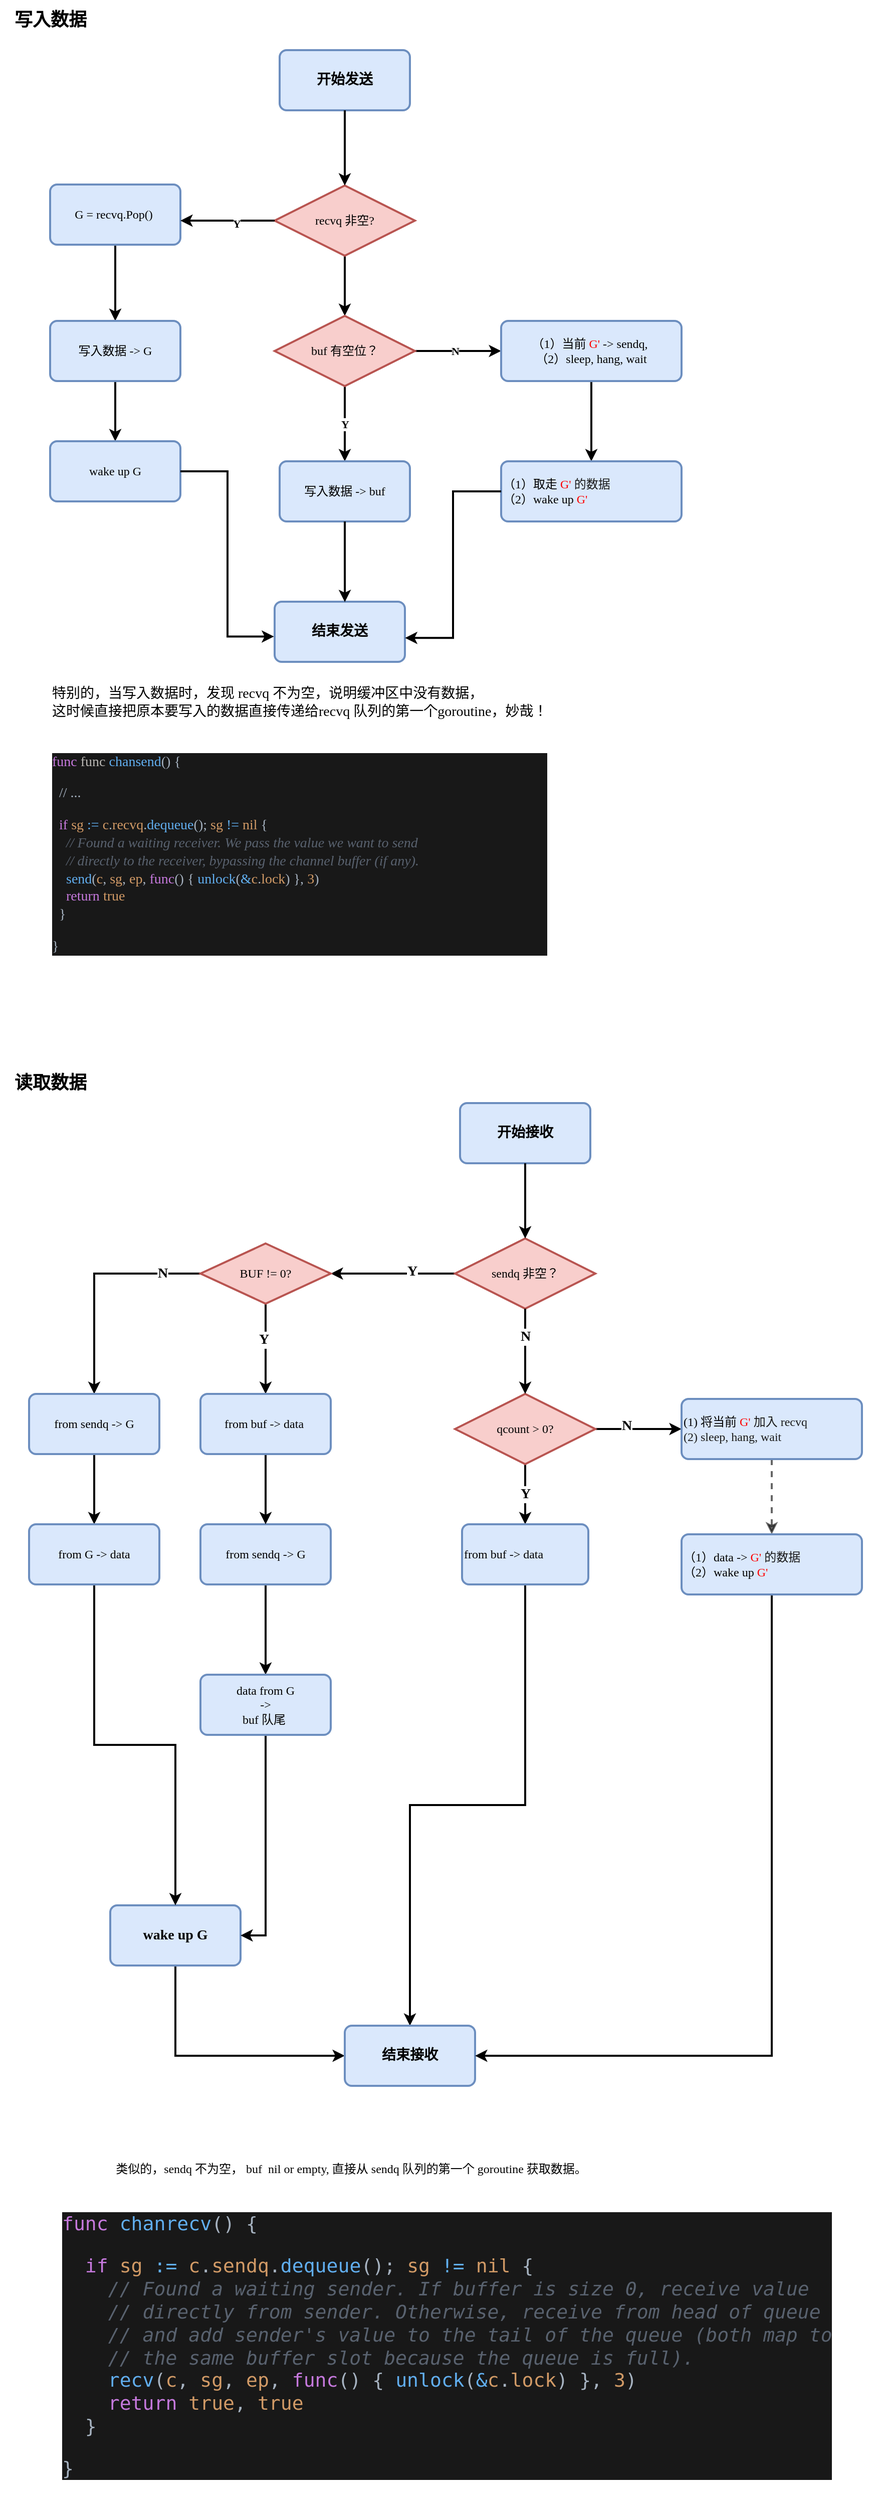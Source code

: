 <mxfile version="24.7.8">
  <diagram name="第 1 页" id="7EOHxMsu4iQ1k6dsOhqW">
    <mxGraphModel dx="1035" dy="756" grid="1" gridSize="10" guides="1" tooltips="1" connect="1" arrows="1" fold="1" page="1" pageScale="1" pageWidth="827" pageHeight="1169" math="0" shadow="0">
      <root>
        <mxCell id="0" />
        <mxCell id="1" parent="0" />
        <mxCell id="yNyfA-rY7VgK4Vg0AegA-13" style="edgeStyle=orthogonalEdgeStyle;rounded=0;orthogonalLoop=1;jettySize=auto;html=1;strokeWidth=2;movable=0;resizable=0;rotatable=0;deletable=0;editable=0;locked=1;connectable=0;" parent="1" source="yNyfA-rY7VgK4Vg0AegA-1" target="yNyfA-rY7VgK4Vg0AegA-12" edge="1">
          <mxGeometry relative="1" as="geometry" />
        </mxCell>
        <mxCell id="yNyfA-rY7VgK4Vg0AegA-1" value="&lt;font&gt;recvq 非空&lt;/font&gt;&lt;span style=&quot;background-color: initial;&quot;&gt;?&lt;/span&gt;" style="strokeWidth=2;html=1;shape=mxgraph.flowchart.decision;whiteSpace=wrap;fontFamily=monaco;fillColor=#f8cecc;strokeColor=#b85450;movable=0;resizable=0;rotatable=0;deletable=0;editable=0;locked=1;connectable=0;" parent="1" vertex="1">
          <mxGeometry x="344" y="325" width="140" height="70" as="geometry" />
        </mxCell>
        <mxCell id="yNyfA-rY7VgK4Vg0AegA-3" value="开始发送" style="rounded=1;whiteSpace=wrap;html=1;absoluteArcSize=1;arcSize=14;strokeWidth=2;fontFamily=monaco;fontSize=14;fontStyle=1;fillColor=#dae8fc;strokeColor=#6c8ebf;movable=0;resizable=0;rotatable=0;deletable=0;editable=0;locked=1;connectable=0;" parent="1" vertex="1">
          <mxGeometry x="349" y="190" width="130" height="60" as="geometry" />
        </mxCell>
        <mxCell id="yNyfA-rY7VgK4Vg0AegA-8" style="edgeStyle=orthogonalEdgeStyle;rounded=0;orthogonalLoop=1;jettySize=auto;html=1;strokeWidth=2;movable=0;resizable=0;rotatable=0;deletable=0;editable=0;locked=1;connectable=0;" parent="1" source="yNyfA-rY7VgK4Vg0AegA-4" target="yNyfA-rY7VgK4Vg0AegA-7" edge="1">
          <mxGeometry relative="1" as="geometry" />
        </mxCell>
        <mxCell id="yNyfA-rY7VgK4Vg0AegA-4" value="G = recvq.Pop()&amp;nbsp;" style="rounded=1;whiteSpace=wrap;html=1;absoluteArcSize=1;arcSize=14;strokeWidth=2;fillColor=#dae8fc;strokeColor=#6c8ebf;fontFamily=monaco;movable=0;resizable=0;rotatable=0;deletable=0;editable=0;locked=1;connectable=0;" parent="1" vertex="1">
          <mxGeometry x="120" y="324" width="130" height="60" as="geometry" />
        </mxCell>
        <mxCell id="yNyfA-rY7VgK4Vg0AegA-5" value="结束发送" style="rounded=1;whiteSpace=wrap;html=1;absoluteArcSize=1;arcSize=14;strokeWidth=2;fontFamily=monaco;fontSize=14;fontStyle=1;fillColor=#dae8fc;strokeColor=#6c8ebf;movable=0;resizable=0;rotatable=0;deletable=0;editable=0;locked=1;connectable=0;" parent="1" vertex="1">
          <mxGeometry x="344" y="740" width="130" height="60" as="geometry" />
        </mxCell>
        <mxCell id="yNyfA-rY7VgK4Vg0AegA-6" style="edgeStyle=orthogonalEdgeStyle;rounded=0;orthogonalLoop=1;jettySize=auto;html=1;entryX=1;entryY=0.6;entryDx=0;entryDy=0;entryPerimeter=0;spacing=3;strokeWidth=2;movable=0;resizable=0;rotatable=0;deletable=0;editable=0;locked=1;connectable=0;" parent="1" source="yNyfA-rY7VgK4Vg0AegA-1" target="yNyfA-rY7VgK4Vg0AegA-4" edge="1">
          <mxGeometry relative="1" as="geometry" />
        </mxCell>
        <mxCell id="799hmMAGvSvtl3Q7Zqra-23" value="&lt;font face=&quot;monaco&quot;&gt;&lt;b&gt;Y&lt;/b&gt;&lt;/font&gt;" style="edgeLabel;html=1;align=center;verticalAlign=middle;resizable=0;points=[];movable=0;rotatable=0;deletable=0;editable=0;locked=1;connectable=0;" vertex="1" connectable="0" parent="yNyfA-rY7VgK4Vg0AegA-6">
          <mxGeometry x="-0.179" y="3" relative="1" as="geometry">
            <mxPoint as="offset" />
          </mxGeometry>
        </mxCell>
        <mxCell id="yNyfA-rY7VgK4Vg0AegA-10" style="edgeStyle=orthogonalEdgeStyle;rounded=0;orthogonalLoop=1;jettySize=auto;html=1;entryX=0.5;entryY=0;entryDx=0;entryDy=0;strokeWidth=2;movable=0;resizable=0;rotatable=0;deletable=0;editable=0;locked=1;connectable=0;" parent="1" source="yNyfA-rY7VgK4Vg0AegA-7" target="yNyfA-rY7VgK4Vg0AegA-9" edge="1">
          <mxGeometry relative="1" as="geometry" />
        </mxCell>
        <mxCell id="yNyfA-rY7VgK4Vg0AegA-7" value="写入数据 -&amp;gt; G" style="rounded=1;whiteSpace=wrap;html=1;absoluteArcSize=1;arcSize=14;strokeWidth=2;fillColor=#dae8fc;strokeColor=#6c8ebf;fontFamily=monaco;movable=0;resizable=0;rotatable=0;deletable=0;editable=0;locked=1;connectable=0;" parent="1" vertex="1">
          <mxGeometry x="120" y="460" width="130" height="60" as="geometry" />
        </mxCell>
        <mxCell id="yNyfA-rY7VgK4Vg0AegA-9" value="wake up G" style="rounded=1;whiteSpace=wrap;html=1;absoluteArcSize=1;arcSize=14;strokeWidth=2;fillColor=#dae8fc;strokeColor=#6c8ebf;fontFamily=monaco;movable=0;resizable=0;rotatable=0;deletable=0;editable=0;locked=1;connectable=0;" parent="1" vertex="1">
          <mxGeometry x="120" y="580" width="130" height="60" as="geometry" />
        </mxCell>
        <mxCell id="yNyfA-rY7VgK4Vg0AegA-11" style="edgeStyle=orthogonalEdgeStyle;rounded=0;orthogonalLoop=1;jettySize=auto;html=1;entryX=0.5;entryY=0;entryDx=0;entryDy=0;entryPerimeter=0;strokeWidth=2;movable=0;resizable=0;rotatable=0;deletable=0;editable=0;locked=1;connectable=0;" parent="1" source="yNyfA-rY7VgK4Vg0AegA-3" target="yNyfA-rY7VgK4Vg0AegA-1" edge="1">
          <mxGeometry relative="1" as="geometry" />
        </mxCell>
        <mxCell id="yNyfA-rY7VgK4Vg0AegA-16" value="&lt;font face=&quot;monaco&quot;&gt;&lt;b&gt;Y&lt;/b&gt;&lt;/font&gt;" style="edgeStyle=orthogonalEdgeStyle;rounded=0;orthogonalLoop=1;jettySize=auto;html=1;entryX=0.5;entryY=0;entryDx=0;entryDy=0;strokeWidth=2;movable=0;resizable=0;rotatable=0;deletable=0;editable=0;locked=1;connectable=0;" parent="1" source="yNyfA-rY7VgK4Vg0AegA-12" target="yNyfA-rY7VgK4Vg0AegA-15" edge="1">
          <mxGeometry relative="1" as="geometry" />
        </mxCell>
        <mxCell id="yNyfA-rY7VgK4Vg0AegA-21" style="edgeStyle=orthogonalEdgeStyle;rounded=0;orthogonalLoop=1;jettySize=auto;html=1;entryX=0;entryY=0.5;entryDx=0;entryDy=0;strokeWidth=2;movable=0;resizable=0;rotatable=0;deletable=0;editable=0;locked=1;connectable=0;" parent="1" source="yNyfA-rY7VgK4Vg0AegA-12" target="yNyfA-rY7VgK4Vg0AegA-18" edge="1">
          <mxGeometry relative="1" as="geometry" />
        </mxCell>
        <mxCell id="yNyfA-rY7VgK4Vg0AegA-22" value="&lt;font face=&quot;monaco&quot;&gt;&lt;b&gt;N&lt;/b&gt;&lt;/font&gt;" style="edgeLabel;html=1;align=center;verticalAlign=middle;resizable=0;points=[];movable=0;rotatable=0;deletable=0;editable=0;locked=1;connectable=0;" parent="yNyfA-rY7VgK4Vg0AegA-21" vertex="1" connectable="0">
          <mxGeometry x="-0.085" relative="1" as="geometry">
            <mxPoint as="offset" />
          </mxGeometry>
        </mxCell>
        <mxCell id="yNyfA-rY7VgK4Vg0AegA-12" value="buf 有空位？" style="strokeWidth=2;html=1;shape=mxgraph.flowchart.decision;whiteSpace=wrap;fontFamily=monaco;fillColor=#f8cecc;strokeColor=#b85450;movable=0;resizable=0;rotatable=0;deletable=0;editable=0;locked=1;connectable=0;" parent="1" vertex="1">
          <mxGeometry x="344" y="455" width="140" height="70" as="geometry" />
        </mxCell>
        <mxCell id="yNyfA-rY7VgK4Vg0AegA-14" style="edgeStyle=orthogonalEdgeStyle;rounded=0;orthogonalLoop=1;jettySize=auto;html=1;entryX=-0.005;entryY=0.579;entryDx=0;entryDy=0;entryPerimeter=0;strokeWidth=2;movable=0;resizable=0;rotatable=0;deletable=0;editable=0;locked=1;connectable=0;" parent="1" source="yNyfA-rY7VgK4Vg0AegA-9" target="yNyfA-rY7VgK4Vg0AegA-5" edge="1">
          <mxGeometry relative="1" as="geometry" />
        </mxCell>
        <mxCell id="yNyfA-rY7VgK4Vg0AegA-15" value="写入数据 -&amp;gt; buf" style="rounded=1;whiteSpace=wrap;html=1;absoluteArcSize=1;arcSize=14;strokeWidth=2;fillColor=#dae8fc;strokeColor=#6c8ebf;fontFamily=monaco;movable=0;resizable=0;rotatable=0;deletable=0;editable=0;locked=1;connectable=0;" parent="1" vertex="1">
          <mxGeometry x="349" y="600" width="130" height="60" as="geometry" />
        </mxCell>
        <mxCell id="yNyfA-rY7VgK4Vg0AegA-17" style="edgeStyle=orthogonalEdgeStyle;rounded=0;orthogonalLoop=1;jettySize=auto;html=1;entryX=0.539;entryY=0.007;entryDx=0;entryDy=0;entryPerimeter=0;strokeWidth=2;movable=0;resizable=0;rotatable=0;deletable=0;editable=0;locked=1;connectable=0;" parent="1" source="yNyfA-rY7VgK4Vg0AegA-15" target="yNyfA-rY7VgK4Vg0AegA-5" edge="1">
          <mxGeometry relative="1" as="geometry" />
        </mxCell>
        <mxCell id="yNyfA-rY7VgK4Vg0AegA-20" style="edgeStyle=orthogonalEdgeStyle;rounded=0;orthogonalLoop=1;jettySize=auto;html=1;entryX=0.5;entryY=0;entryDx=0;entryDy=0;strokeWidth=2;movable=0;resizable=0;rotatable=0;deletable=0;editable=0;locked=1;connectable=0;" parent="1" source="yNyfA-rY7VgK4Vg0AegA-18" target="yNyfA-rY7VgK4Vg0AegA-19" edge="1">
          <mxGeometry relative="1" as="geometry" />
        </mxCell>
        <mxCell id="yNyfA-rY7VgK4Vg0AegA-18" value="（1）当前 &lt;font color=&quot;#ff0000&quot;&gt;G&#39;&lt;/font&gt; -&amp;gt; sendq,&amp;nbsp;&lt;div&gt;（2）sleep, hang,&amp;nbsp;&lt;span style=&quot;background-color: initial;&quot;&gt;wait&lt;/span&gt;&lt;/div&gt;" style="rounded=1;whiteSpace=wrap;html=1;absoluteArcSize=1;arcSize=14;strokeWidth=2;fillColor=#dae8fc;strokeColor=#6c8ebf;fontFamily=monaco;align=center;movable=0;resizable=0;rotatable=0;deletable=0;editable=0;locked=1;connectable=0;" parent="1" vertex="1">
          <mxGeometry x="570" y="460" width="180" height="60" as="geometry" />
        </mxCell>
        <mxCell id="yNyfA-rY7VgK4Vg0AegA-19" value="&lt;div&gt;（1）取走&lt;span style=&quot;background-color: initial;&quot;&gt;&amp;nbsp;&lt;/span&gt;&lt;font style=&quot;background-color: initial;&quot; color=&quot;#ff0000&quot;&gt;G&#39; &lt;/font&gt;&lt;font color=&quot;#1a1a1a&quot; style=&quot;background-color: initial;&quot;&gt;的数据&lt;/font&gt;&lt;/div&gt;（2）wake up &lt;font color=&quot;#ff0000&quot;&gt;G&#39;&lt;/font&gt;" style="rounded=1;whiteSpace=wrap;html=1;absoluteArcSize=1;arcSize=14;strokeWidth=2;fillColor=#dae8fc;strokeColor=#6c8ebf;fontFamily=monaco;align=left;movable=0;resizable=0;rotatable=0;deletable=0;editable=0;locked=1;connectable=0;" parent="1" vertex="1">
          <mxGeometry x="570" y="600" width="180" height="60" as="geometry" />
        </mxCell>
        <mxCell id="yNyfA-rY7VgK4Vg0AegA-23" style="edgeStyle=orthogonalEdgeStyle;rounded=0;orthogonalLoop=1;jettySize=auto;html=1;entryX=1.001;entryY=0.602;entryDx=0;entryDy=0;entryPerimeter=0;strokeWidth=2;movable=0;resizable=0;rotatable=0;deletable=0;editable=0;locked=1;connectable=0;" parent="1" source="yNyfA-rY7VgK4Vg0AegA-19" target="yNyfA-rY7VgK4Vg0AegA-5" edge="1">
          <mxGeometry relative="1" as="geometry" />
        </mxCell>
        <mxCell id="yNyfA-rY7VgK4Vg0AegA-24" value="&lt;font face=&quot;monaco&quot; style=&quot;font-size: 14px;&quot;&gt;特别的，当写入数据时，发现 recvq 不为空，说明缓冲区中没有数据，&lt;/font&gt;&lt;div style=&quot;font-size: 14px;&quot;&gt;&lt;font face=&quot;monaco&quot; style=&quot;font-size: 14px;&quot;&gt;这时候直接把原本要写入的数据直接传递给recvq 队列的第一个goroutine，妙哉！&lt;/font&gt;&lt;/div&gt;&lt;div style=&quot;font-size: 14px;&quot;&gt;&lt;font face=&quot;monaco&quot; style=&quot;font-size: 14px;&quot;&gt;&lt;br&gt;&lt;/font&gt;&lt;/div&gt;&lt;div style=&quot;font-size: 14px;&quot;&gt;&lt;div style=&quot;background-color: rgb(24, 24, 24); color: rgb(185, 183, 179);&quot;&gt;&lt;pre style=&quot;&quot;&gt;&lt;font face=&quot;monaco&quot; style=&quot;font-size: 14px;&quot;&gt;&lt;span style=&quot;color:#c679dd;&quot;&gt;func &lt;/span&gt;func &lt;span style=&quot;white-space-collapse: collapse; color: rgb(97, 174, 239);&quot;&gt;chansend&lt;/span&gt;&lt;span style=&quot;white-space-collapse: collapse; color: rgb(166, 178, 192);&quot;&gt;()&lt;/span&gt;&lt;span style=&quot;white-space-collapse: collapse; color: rgb(198, 121, 221);&quot;&gt;&amp;nbsp;&lt;/span&gt;&lt;span style=&quot;white-space-collapse: collapse; color: rgb(166, 178, 192);&quot;&gt;{&lt;/span&gt;&lt;/font&gt;&lt;/pre&gt;&lt;pre style=&quot;&quot;&gt;&lt;span style=&quot;white-space-collapse: collapse; color: rgb(166, 178, 192);&quot;&gt;&lt;font face=&quot;monaco&quot; style=&quot;font-size: 14px;&quot;&gt;&amp;nbsp; // ...&lt;/font&gt;&lt;/span&gt;&lt;/pre&gt;&lt;pre style=&quot;&quot;&gt;&lt;font face=&quot;monaco&quot; style=&quot;font-size: 14px;&quot;&gt;&lt;span style=&quot;color:#c679dd;&quot;&gt;  if &lt;/span&gt;&lt;span style=&quot;color:#d19a66;&quot;&gt;sg &lt;/span&gt;&lt;span style=&quot;color:#61afef;&quot;&gt;:= &lt;/span&gt;&lt;span style=&quot;color:#d19a66;&quot;&gt;c&lt;/span&gt;&lt;span style=&quot;color:#a6b2c0;&quot;&gt;.&lt;/span&gt;&lt;span style=&quot;color:#d19a66;&quot;&gt;recvq&lt;/span&gt;&lt;span style=&quot;color:#a6b2c0;&quot;&gt;.&lt;/span&gt;&lt;span style=&quot;color:#61aeef;&quot;&gt;dequeue&lt;/span&gt;&lt;span style=&quot;color:#a6b2c0;&quot;&gt;(); &lt;/span&gt;&lt;span style=&quot;color:#d19a66;&quot;&gt;sg &lt;/span&gt;&lt;span style=&quot;color:#61afef;&quot;&gt;!= &lt;/span&gt;&lt;span style=&quot;color:#d19a66;&quot;&gt;nil &lt;/span&gt;&lt;span style=&quot;color:#a6b2c0;&quot;&gt;{&lt;br&gt;&lt;/span&gt;&lt;span style=&quot;color:#a6b2c0;&quot;&gt;    &lt;/span&gt;&lt;span style=&quot;color:#59626f;font-style:italic;&quot;&gt;// Found a waiting receiver. We pass the value we want to send&lt;br&gt;&lt;/span&gt;&lt;span style=&quot;color:#59626f;font-style:italic;&quot;&gt;    // directly to the receiver, bypassing the channel buffer (if any).&lt;br&gt;&lt;/span&gt;&lt;span style=&quot;color:#59626f;font-style:italic;&quot;&gt;    &lt;/span&gt;&lt;span style=&quot;color:#61aeef;&quot;&gt;send&lt;/span&gt;&lt;span style=&quot;color:#a6b2c0;&quot;&gt;(&lt;/span&gt;&lt;span style=&quot;color:#d19a66;&quot;&gt;c&lt;/span&gt;&lt;span style=&quot;color:#a6b2c0;&quot;&gt;, &lt;/span&gt;&lt;span style=&quot;color:#d19a66;&quot;&gt;sg&lt;/span&gt;&lt;span style=&quot;color:#a6b2c0;&quot;&gt;, &lt;/span&gt;&lt;span style=&quot;color:#d19a66;&quot;&gt;ep&lt;/span&gt;&lt;span style=&quot;color:#a6b2c0;&quot;&gt;, &lt;/span&gt;&lt;span style=&quot;color:#c679dd;&quot;&gt;func&lt;/span&gt;&lt;span style=&quot;color:#a6b2c0;&quot;&gt;() { &lt;/span&gt;&lt;span style=&quot;color:#61aeef;&quot;&gt;unlock&lt;/span&gt;&lt;span style=&quot;color:#a6b2c0;&quot;&gt;(&lt;/span&gt;&lt;span style=&quot;color:#61afef;&quot;&gt;&amp;amp;&lt;/span&gt;&lt;span style=&quot;color:#d19a66;&quot;&gt;c&lt;/span&gt;&lt;span style=&quot;color:#a6b2c0;&quot;&gt;.&lt;/span&gt;&lt;span style=&quot;color:#d19a66;&quot;&gt;lock&lt;/span&gt;&lt;span style=&quot;color:#a6b2c0;&quot;&gt;) }, &lt;/span&gt;&lt;span style=&quot;color:#d19a66;&quot;&gt;3&lt;/span&gt;&lt;span style=&quot;color:#a6b2c0;&quot;&gt;)&lt;br&gt;&lt;/span&gt;&lt;span style=&quot;color:#a6b2c0;&quot;&gt;    &lt;/span&gt;&lt;span style=&quot;color:#c679dd;&quot;&gt;return &lt;/span&gt;&lt;span style=&quot;color:#d19a66;&quot;&gt;true&lt;br&gt;&lt;/span&gt;&lt;span style=&quot;color:#a6b2c0;&quot;&gt;  }&lt;/span&gt;&lt;/font&gt;&lt;/pre&gt;&lt;pre style=&quot;&quot;&gt;&lt;span style=&quot;color: rgb(166, 178, 192);&quot;&gt;&lt;font face=&quot;monaco&quot; style=&quot;font-size: 14px;&quot;&gt;}&lt;/font&gt;&lt;/span&gt;&lt;/pre&gt;&lt;/div&gt;&lt;/div&gt;" style="text;html=1;align=left;verticalAlign=middle;resizable=0;points=[];autosize=1;strokeColor=none;fillColor=none;" parent="1" vertex="1">
          <mxGeometry x="120" y="820" width="620" height="290" as="geometry" />
        </mxCell>
        <mxCell id="yNyfA-rY7VgK4Vg0AegA-25" value="&lt;font style=&quot;font-size: 18px;&quot; face=&quot;monaco&quot;&gt;写入数据&lt;/font&gt;" style="text;html=1;align=center;verticalAlign=middle;resizable=0;points=[];autosize=1;strokeColor=none;fillColor=none;fontStyle=1;fontSize=18;movable=0;rotatable=0;deletable=0;editable=0;locked=1;connectable=0;" parent="1" vertex="1">
          <mxGeometry x="70" y="140" width="100" height="40" as="geometry" />
        </mxCell>
        <mxCell id="yNyfA-rY7VgK4Vg0AegA-26" value="&lt;font style=&quot;font-size: 18px;&quot; face=&quot;monaco&quot;&gt;读取数据&lt;/font&gt;" style="text;html=1;align=center;verticalAlign=middle;resizable=0;points=[];autosize=1;strokeColor=none;fillColor=none;fontStyle=1;fontSize=18;" parent="1" vertex="1">
          <mxGeometry x="70" y="1200" width="100" height="40" as="geometry" />
        </mxCell>
        <mxCell id="yNyfA-rY7VgK4Vg0AegA-27" value="&lt;span style=&quot;color: rgba(0, 0, 0, 0); font-family: monospace; font-size: 0px;&quot;&gt;%3CmxGraphModel%3E%3Croot%3E%3CmxCell%20id%3D%220%22%2F%3E%3CmxCell%20id%3D%221%22%20parent%3D%220%22%2F%3E%3CmxCell%20id%3D%222%22%20value%3D%22%26lt%3Bfont%20face%3D%26quot%3Bmonaco%26quot%3B%20style%3D%26quot%3Bfont-size%3A%2014px%3B%26quot%3B%26gt%3B%E7%89%B9%E5%88%AB%E7%9A%84%EF%BC%8C%E5%BD%93%E5%86%99%E5%85%A5%E6%95%B0%E6%8D%AE%E6%97%B6%EF%BC%8C%E5%8F%91%E7%8E%B0%20recvq%20%E4%B8%8D%E4%B8%BA%E7%A9%BA%EF%BC%8C%E8%AF%B4%E6%98%8E%E7%BC%93%E5%86%B2%E5%8C%BA%E4%B8%AD%E6%B2%A1%E6%9C%89%E6%95%B0%E6%8D%AE%EF%BC%8C%26lt%3B%2Ffont%26gt%3B%26lt%3Bdiv%20style%3D%26quot%3Bfont-size%3A%2014px%3B%26quot%3B%26gt%3B%26lt%3Bfont%20face%3D%26quot%3Bmonaco%26quot%3B%20style%3D%26quot%3Bfont-size%3A%2014px%3B%26quot%3B%26gt%3B%E8%BF%99%E6%97%B6%E5%80%99%E7%9B%B4%E6%8E%A5%E6%8A%8A%E5%8E%9F%E6%9C%AC%E8%A6%81%E5%86%99%E5%85%A5%E7%9A%84%E6%95%B0%E6%8D%AE%E7%9B%B4%E6%8E%A5%E4%BC%A0%E9%80%92%E7%BB%99recvq%20%E9%98%9F%E5%88%97%E7%9A%84%E7%AC%AC%E4%B8%80%E4%B8%AAgoroutine%EF%BC%8C%E5%A6%99%E5%93%89%EF%BC%81%26lt%3B%2Ffont%26gt%3B%26lt%3B%2Fdiv%26gt%3B%26lt%3Bdiv%20style%3D%26quot%3Bfont-size%3A%2014px%3B%26quot%3B%26gt%3B%26lt%3Bfont%20face%3D%26quot%3Bmonaco%26quot%3B%20style%3D%26quot%3Bfont-size%3A%2014px%3B%26quot%3B%26gt%3B%26lt%3Bbr%26gt%3B%26lt%3B%2Ffont%26gt%3B%26lt%3B%2Fdiv%26gt%3B%26lt%3Bdiv%20style%3D%26quot%3Bfont-size%3A%2014px%3B%26quot%3B%26gt%3B%26lt%3Bdiv%20style%3D%26quot%3Bbackground-color%3A%20rgb(24%2C%2024%2C%2024)%3B%20color%3A%20rgb(185%2C%20183%2C%20179)%3B%26quot%3B%26gt%3B%26lt%3Bpre%20style%3D%26quot%3B%26quot%3B%26gt%3B%26lt%3Bfont%20face%3D%26quot%3Bmonaco%26quot%3B%20style%3D%26quot%3Bfont-size%3A%2014px%3B%26quot%3B%26gt%3B%26lt%3Bspan%20style%3D%26quot%3Bcolor%3A%23c679dd%3B%26quot%3B%26gt%3Bfunc%20%26lt%3B%2Fspan%26gt%3Bfunc%20%26lt%3Bspan%20style%3D%26quot%3Bwhite-space-collapse%3A%20collapse%3B%20color%3A%20rgb(97%2C%20174%2C%20239)%3B%26quot%3B%26gt%3Bchansend%26lt%3B%2Fspan%26gt%3B%26lt%3Bspan%20style%3D%26quot%3Bwhite-space-collapse%3A%20collapse%3B%20color%3A%20rgb(166%2C%20178%2C%20192)%3B%26quot%3B%26gt%3B(%26lt%3B%2Fspan%26gt%3B%26lt%3Bspan%20style%3D%26quot%3Bwhite-space-collapse%3A%20collapse%3B%20color%3A%20rgb(209%2C%20154%2C%20102)%3B%26quot%3B%26gt%3Bc%20%26lt%3B%2Fspan%26gt%3B%26lt%3Bspan%20style%3D%26quot%3Bwhite-space-collapse%3A%20collapse%3B%20color%3A%20rgb(97%2C%20175%2C%20239)%3B%26quot%3B%26gt%3B*%26lt%3B%2Fspan%26gt%3B%26lt%3Bspan%20style%3D%26quot%3Bwhite-space-collapse%3A%20collapse%3B%20color%3A%20rgb(198%2C%20121%2C%20221)%3B%26quot%3B%26gt%3Bhchan%26lt%3B%2Fspan%26gt%3B%26lt%3Bspan%20style%3D%26quot%3Bwhite-space-collapse%3A%20collapse%3B%20color%3A%20rgb(166%2C%20178%2C%20192)%3B%26quot%3B%26gt%3B%2C%20%26lt%3B%2Fspan%26gt%3B%26lt%3Bspan%20style%3D%26quot%3Bwhite-space-collapse%3A%20collapse%3B%20color%3A%20rgb(209%2C%20154%2C%20102)%3B%26quot%3B%26gt%3Bep%20%26lt%3B%2Fspan%26gt%3B%26lt%3Bspan%20style%3D%26quot%3Bwhite-space-collapse%3A%20collapse%3B%20color%3A%20rgb(229%2C%20193%2C%20124)%3B%26quot%3B%26gt%3Bunsafe%26lt%3B%2Fspan%26gt%3B%26lt%3Bspan%20style%3D%26quot%3Bwhite-space-collapse%3A%20collapse%3B%20color%3A%20rgb(166%2C%20178%2C%20192)%3B%26quot%3B%26gt%3B.%26lt%3B%2Fspan%26gt%3B%26lt%3Bspan%20style%3D%26quot%3Bwhite-space-collapse%3A%20collapse%3B%20color%3A%20rgb(198%2C%20121%2C%20221)%3B%26quot%3B%26gt%3BPointer%26lt%3B%2Fspan%26gt%3B%26lt%3Bspan%20style%3D%26quot%3Bwhite-space-collapse%3A%20collapse%3B%20color%3A%20rgb(166%2C%20178%2C%20192)%3B%26quot%3B%26gt%3B%2C%20%26lt%3B%2Fspan%26gt%3B%26lt%3Bspan%20style%3D%26quot%3Bwhite-space-collapse%3A%20collapse%3B%20color%3A%20rgb(209%2C%20154%2C%20102)%3B%26quot%3B%26gt%3Bblock%20%26lt%3B%2Fspan%26gt%3B%26lt%3Bspan%20style%3D%26quot%3Bwhite-space-collapse%3A%20collapse%3B%20color%3A%20rgb(198%2C%20121%2C%20221)%3B%26quot%3B%26gt%3Bbool%26lt%3B%2Fspan%26gt%3B%26lt%3Bspan%20style%3D%26quot%3Bwhite-space-collapse%3A%20collapse%3B%20color%3A%20rgb(166%2C%20178%2C%20192)%3B%26quot%3B%26gt%3B%2C%20%26lt%3B%2Fspan%26gt%3B%26lt%3Bspan%20style%3D%26quot%3Bwhite-space-collapse%3A%20collapse%3B%20color%3A%20rgb(209%2C%20154%2C%20102)%3B%26quot%3B%26gt%3Bcallerpc%20%26lt%3B%2Fspan%26gt%3B%26lt%3Bspan%20style%3D%26quot%3Bwhite-space-collapse%3A%20collapse%3B%20color%3A%20rgb(198%2C%20121%2C%20221)%3B%26quot%3B%26gt%3Buintptr%26lt%3B%2Fspan%26gt%3B%26lt%3Bspan%20style%3D%26quot%3Bwhite-space-collapse%3A%20collapse%3B%20color%3A%20rgb(166%2C%20178%2C%20192)%3B%26quot%3B%26gt%3B)%20%26lt%3B%2Fspan%26gt%3B%26lt%3Bspan%20style%3D%26quot%3Bwhite-space-collapse%3A%20collapse%3B%20color%3A%20rgb(198%2C%20121%2C%20221)%3B%26quot%3B%26gt%3Bbool%20%26lt%3B%2Fspan%26gt%3B%26lt%3Bspan%20style%3D%26quot%3Bwhite-space-collapse%3A%20collapse%3B%20color%3A%20rgb(166%2C%20178%2C%20192)%3B%26quot%3B%26gt%3B%7B%26lt%3B%2Fspan%26gt%3B%26lt%3B%2Ffont%26gt%3B%26lt%3B%2Fpre%26gt%3B%26lt%3Bpre%20style%3D%26quot%3B%26quot%3B%26gt%3B%26lt%3Bspan%20style%3D%26quot%3Bwhite-space-collapse%3A%20collapse%3B%20color%3A%20rgb(166%2C%20178%2C%20192)%3B%26quot%3B%26gt%3B%26lt%3Bfont%20face%3D%26quot%3Bmonaco%26quot%3B%20style%3D%26quot%3Bfont-size%3A%2014px%3B%26quot%3B%26gt%3B%26amp%3Bnbsp%3B%20%2F%2F%20...%26lt%3B%2Ffont%26gt%3B%26lt%3B%2Fspan%26gt%3B%26lt%3B%2Fpre%26gt%3B%26lt%3Bpre%20style%3D%26quot%3B%26quot%3B%26gt%3B%26lt%3Bfont%20face%3D%26quot%3Bmonaco%26quot%3B%20style%3D%26quot%3Bfont-size%3A%2014px%3B%26quot%3B%26gt%3B%26lt%3Bspan%20style%3D%26quot%3Bcolor%3A%23c679dd%3B%26quot%3B%26gt%3B%20%20if%20%26lt%3B%2Fspan%26gt%3B%26lt%3Bspan%20style%3D%26quot%3Bcolor%3A%23d19a66%3B%26quot%3B%26gt%3Bsg%20%26lt%3B%2Fspan%26gt%3B%26lt%3Bspan%20style%3D%26quot%3Bcolor%3A%2361afef%3B%26quot%3B%26gt%3B%3A%3D%20%26lt%3B%2Fspan%26gt%3B%26lt%3Bspan%20style%3D%26quot%3Bcolor%3A%23d19a66%3B%26quot%3B%26gt%3Bc%26lt%3B%2Fspan%26gt%3B%26lt%3Bspan%20style%3D%26quot%3Bcolor%3A%23a6b2c0%3B%26quot%3B%26gt%3B.%26lt%3B%2Fspan%26gt%3B%26lt%3Bspan%20style%3D%26quot%3Bcolor%3A%23d19a66%3B%26quot%3B%26gt%3Brecvq%26lt%3B%2Fspan%26gt%3B%26lt%3Bspan%20style%3D%26quot%3Bcolor%3A%23a6b2c0%3B%26quot%3B%26gt%3B.%26lt%3B%2Fspan%26gt%3B%26lt%3Bspan%20style%3D%26quot%3Bcolor%3A%2361aeef%3B%26quot%3B%26gt%3Bdequeue%26lt%3B%2Fspan%26gt%3B%26lt%3Bspan%20style%3D%26quot%3Bcolor%3A%23a6b2c0%3B%26quot%3B%26gt%3B()%3B%20%26lt%3B%2Fspan%26gt%3B%26lt%3Bspan%20style%3D%26quot%3Bcolor%3A%23d19a66%3B%26quot%3B%26gt%3Bsg%20%26lt%3B%2Fspan%26gt%3B%26lt%3Bspan%20style%3D%26quot%3Bcolor%3A%2361afef%3B%26quot%3B%26gt%3B!%3D%20%26lt%3B%2Fspan%26gt%3B%26lt%3Bspan%20style%3D%26quot%3Bcolor%3A%23d19a66%3B%26quot%3B%26gt%3Bnil%20%26lt%3B%2Fspan%26gt%3B%26lt%3Bspan%20style%3D%26quot%3Bcolor%3A%23a6b2c0%3B%26quot%3B%26gt%3B%7B%26lt%3Bbr%26gt%3B%26lt%3B%2Fspan%26gt%3B%26lt%3Bspan%20style%3D%26quot%3Bcolor%3A%23a6b2c0%3B%26quot%3B%26gt%3B%20%20%20%20%26lt%3B%2Fspan%26gt%3B%26lt%3Bspan%20style%3D%26quot%3Bcolor%3A%2359626f%3Bfont-style%3Aitalic%3B%26quot%3B%26gt%3B%2F%2F%20Found%20a%20waiting%20receiver.%20We%20pass%20the%20value%20we%20want%20to%20send%26lt%3Bbr%26gt%3B%26lt%3B%2Fspan%26gt%3B%26lt%3Bspan%20style%3D%26quot%3Bcolor%3A%2359626f%3Bfont-style%3Aitalic%3B%26quot%3B%26gt%3B%20%20%20%20%2F%2F%20directly%20to%20the%20receiver%2C%20bypassing%20the%20channel%20buffer%20(if%20any).%26lt%3Bbr%26gt%3B%26lt%3B%2Fspan%26gt%3B%26lt%3Bspan%20style%3D%26quot%3Bcolor%3A%2359626f%3Bfont-style%3Aitalic%3B%26quot%3B%26gt%3B%20%20%20%20%26lt%3B%2Fspan%26gt%3B%26lt%3Bspan%20style%3D%26quot%3Bcolor%3A%2361aeef%3B%26quot%3B%26gt%3Bsend%26lt%3B%2Fspan%26gt%3B%26lt%3Bspan%20style%3D%26quot%3Bcolor%3A%23a6b2c0%3B%26quot%3B%26gt%3B(%26lt%3B%2Fspan%26gt%3B%26lt%3Bspan%20style%3D%26quot%3Bcolor%3A%23d19a66%3B%26quot%3B%26gt%3Bc%26lt%3B%2Fspan%26gt%3B%26lt%3Bspan%20style%3D%26quot%3Bcolor%3A%23a6b2c0%3B%26quot%3B%26gt%3B%2C%20%26lt%3B%2Fspan%26gt%3B%26lt%3Bspan%20style%3D%26quot%3Bcolor%3A%23d19a66%3B%26quot%3B%26gt%3Bsg%26lt%3B%2Fspan%26gt%3B%26lt%3Bspan%20style%3D%26quot%3Bcolor%3A%23a6b2c0%3B%26quot%3B%26gt%3B%2C%20%26lt%3B%2Fspan%26gt%3B%26lt%3Bspan%20style%3D%26quot%3Bcolor%3A%23d19a66%3B%26quot%3B%26gt%3Bep%26lt%3B%2Fspan%26gt%3B%26lt%3Bspan%20style%3D%26quot%3Bcolor%3A%23a6b2c0%3B%26quot%3B%26gt%3B%2C%20%26lt%3B%2Fspan%26gt%3B%26lt%3Bspan%20style%3D%26quot%3Bcolor%3A%23c679dd%3B%26quot%3B%26gt%3Bfunc%26lt%3B%2Fspan%26gt%3B%26lt%3Bspan%20style%3D%26quot%3Bcolor%3A%23a6b2c0%3B%26quot%3B%26gt%3B()%20%7B%20%26lt%3B%2Fspan%26gt%3B%26lt%3Bspan%20style%3D%26quot%3Bcolor%3A%2361aeef%3B%26quot%3B%26gt%3Bunlock%26lt%3B%2Fspan%26gt%3B%26lt%3Bspan%20style%3D%26quot%3Bcolor%3A%23a6b2c0%3B%26quot%3B%26gt%3B(%26lt%3B%2Fspan%26gt%3B%26lt%3Bspan%20style%3D%26quot%3Bcolor%3A%2361afef%3B%26quot%3B%26gt%3B%26amp%3Bamp%3B%26lt%3B%2Fspan%26gt%3B%26lt%3Bspan%20style%3D%26quot%3Bcolor%3A%23d19a66%3B%26quot%3B%26gt%3Bc%26lt%3B%2Fspan%26gt%3B%26lt%3Bspan%20style%3D%26quot%3Bcolor%3A%23a6b2c0%3B%26quot%3B%26gt%3B.%26lt%3B%2Fspan%26gt%3B%26lt%3Bspan%20style%3D%26quot%3Bcolor%3A%23d19a66%3B%26quot%3B%26gt%3Block%26lt%3B%2Fspan%26gt%3B%26lt%3Bspan%20style%3D%26quot%3Bcolor%3A%23a6b2c0%3B%26quot%3B%26gt%3B)%20%7D%2C%20%26lt%3B%2Fspan%26gt%3B%26lt%3Bspan%20style%3D%26quot%3Bcolor%3A%23d19a66%3B%26quot%3B%26gt%3B3%26lt%3B%2Fspan%26gt%3B%26lt%3Bspan%20style%3D%26quot%3Bcolor%3A%23a6b2c0%3B%26quot%3B%26gt%3B)%26lt%3Bbr%26gt%3B%26lt%3B%2Fspan%26gt%3B%26lt%3Bspan%20style%3D%26quot%3Bcolor%3A%23a6b2c0%3B%26quot%3B%26gt%3B%20%20%20%20%26lt%3B%2Fspan%26gt%3B%26lt%3Bspan%20style%3D%26quot%3Bcolor%3A%23c679dd%3B%26quot%3B%26gt%3Breturn%20%26lt%3B%2Fspan%26gt%3B%26lt%3Bspan%20style%3D%26quot%3Bcolor%3A%23d19a66%3B%26quot%3B%26gt%3Btrue%26lt%3Bbr%26gt%3B%26lt%3B%2Fspan%26gt%3B%26lt%3Bspan%20style%3D%26quot%3Bcolor%3A%23a6b2c0%3B%26quot%3B%26gt%3B%20%20%7D%26lt%3B%2Fspan%26gt%3B%26lt%3B%2Ffont%26gt%3B%26lt%3B%2Fpre%26gt%3B%26lt%3Bpre%20style%3D%26quot%3B%26quot%3B%26gt%3B%26lt%3Bspan%20style%3D%26quot%3Bcolor%3A%20rgb(166%2C%20178%2C%20192)%3B%26quot%3B%26gt%3B%26lt%3Bfont%20face%3D%26quot%3Bmonaco%26quot%3B%20style%3D%26quot%3Bfont-size%3A%2014px%3B%26quot%3B%26gt%3B%7D%26lt%3B%2Ffont%26gt%3B%26lt%3B%2Fspan%26gt%3B%26lt%3B%2Fpre%26gt%3B%26lt%3B%2Fdiv%26gt%3B%26lt%3B%2Fdiv%26gt%3B%22%20style%3D%22text%3Bhtml%3D1%3Balign%3Dleft%3BverticalAlign%3Dmiddle%3Bresizable%3D0%3Bpoints%3D%5B%5D%3Bautosize%3D1%3BstrokeColor%3Dnone%3BfillColor%3Dnone%3B%22%20vertex%3D%221%22%20parent%3D%221%22%3E%3CmxGeometry%20x%3D%22100%22%20y%3D%22820%22%20width%3D%22730%22%20height%3D%22290%22%20as%3D%22geometry%22%2F%3E%3C%2FmxCell%3E%3C%2Froot%3E%3C%2FmxGraphModel%3E&lt;/span&gt;" style="text;html=1;align=left;verticalAlign=middle;resizable=0;points=[];autosize=1;strokeColor=none;fillColor=none;" parent="1" vertex="1">
          <mxGeometry x="160" y="2440" width="20" height="30" as="geometry" />
        </mxCell>
        <mxCell id="yNyfA-rY7VgK4Vg0AegA-28" value="&lt;font face=&quot;monaco&quot;&gt;类似的，sendq 不为空， buf&amp;nbsp; nil or empty, 直接从 sendq 队列的第一个 goroutine 获取数据。&lt;/font&gt;&lt;div&gt;&lt;br&gt;&lt;/div&gt;" style="text;html=1;align=center;verticalAlign=middle;resizable=0;points=[];autosize=1;strokeColor=none;fillColor=none;" parent="1" vertex="1">
          <mxGeometry x="120" y="2290" width="600" height="40" as="geometry" />
        </mxCell>
        <mxCell id="yNyfA-rY7VgK4Vg0AegA-29" value="&lt;div style=&quot;background-color:#181818;color:#b9b7b3&quot;&gt;&lt;pre style=&quot;font-family:&#39;Monaco-Light&#39;,monospace;font-size:14.3pt;&quot;&gt;&lt;div&gt;&lt;pre style=&quot;font-family:&#39;Monaco-Light&#39;,monospace;font-size:14.3pt;&quot;&gt;&lt;span style=&quot;color:#c679dd;&quot;&gt;func &lt;/span&gt;&lt;span style=&quot;color:#61aeef;&quot;&gt;chanrecv&lt;/span&gt;&lt;span style=&quot;color:#a6b2c0;&quot;&gt;(&lt;/span&gt;&lt;span style=&quot;color:#a6b2c0;&quot;&gt;)&lt;/span&gt;&lt;span style=&quot;color:#a6b2c0;&quot;&gt; {&lt;/span&gt;&lt;/pre&gt;&lt;/div&gt;&lt;/pre&gt;&lt;pre style=&quot;font-family:&#39;Monaco-Light&#39;,monospace;font-size:14.3pt;&quot;&gt;&lt;span style=&quot;color:#c679dd;&quot;&gt;  if &lt;/span&gt;&lt;span style=&quot;color:#d19a66;&quot;&gt;sg &lt;/span&gt;&lt;span style=&quot;color:#61afef;&quot;&gt;:= &lt;/span&gt;&lt;span style=&quot;color:#d19a66;&quot;&gt;c&lt;/span&gt;&lt;span style=&quot;color:#a6b2c0;&quot;&gt;.&lt;/span&gt;&lt;span style=&quot;color:#d19a66;&quot;&gt;sendq&lt;/span&gt;&lt;span style=&quot;color:#a6b2c0;&quot;&gt;.&lt;/span&gt;&lt;span style=&quot;color:#61aeef;&quot;&gt;dequeue&lt;/span&gt;&lt;span style=&quot;color:#a6b2c0;&quot;&gt;(); &lt;/span&gt;&lt;span style=&quot;color:#d19a66;&quot;&gt;sg &lt;/span&gt;&lt;span style=&quot;color:#61afef;&quot;&gt;!= &lt;/span&gt;&lt;span style=&quot;color:#d19a66;&quot;&gt;nil &lt;/span&gt;&lt;span style=&quot;color:#a6b2c0;&quot;&gt;{&lt;br&gt;&lt;/span&gt;&lt;span style=&quot;color:#a6b2c0;&quot;&gt;    &lt;/span&gt;&lt;span style=&quot;color:#59626f;font-style:italic;&quot;&gt;// Found a waiting sender. If buffer is size 0, receive value&lt;br&gt;&lt;/span&gt;&lt;span style=&quot;color:#59626f;font-style:italic;&quot;&gt;    // directly from sender. Otherwise, receive from head of queue&lt;br&gt;&lt;/span&gt;&lt;span style=&quot;color:#59626f;font-style:italic;&quot;&gt;    // and add sender&#39;s value to the tail of the queue (both map to&lt;br&gt;&lt;/span&gt;&lt;span style=&quot;color:#59626f;font-style:italic;&quot;&gt;    // the same buffer slot because the queue is full).&lt;br&gt;&lt;/span&gt;&lt;span style=&quot;color:#59626f;font-style:italic;&quot;&gt;    &lt;/span&gt;&lt;span style=&quot;color:#61aeef;&quot;&gt;recv&lt;/span&gt;&lt;span style=&quot;color:#a6b2c0;&quot;&gt;(&lt;/span&gt;&lt;span style=&quot;color:#d19a66;&quot;&gt;c&lt;/span&gt;&lt;span style=&quot;color:#a6b2c0;&quot;&gt;, &lt;/span&gt;&lt;span style=&quot;color:#d19a66;&quot;&gt;sg&lt;/span&gt;&lt;span style=&quot;color:#a6b2c0;&quot;&gt;, &lt;/span&gt;&lt;span style=&quot;color:#d19a66;&quot;&gt;ep&lt;/span&gt;&lt;span style=&quot;color:#a6b2c0;&quot;&gt;, &lt;/span&gt;&lt;span style=&quot;color:#c679dd;&quot;&gt;func&lt;/span&gt;&lt;span style=&quot;color:#a6b2c0;&quot;&gt;() { &lt;/span&gt;&lt;span style=&quot;color:#61aeef;&quot;&gt;unlock&lt;/span&gt;&lt;span style=&quot;color:#a6b2c0;&quot;&gt;(&lt;/span&gt;&lt;span style=&quot;color:#61afef;&quot;&gt;&amp;amp;&lt;/span&gt;&lt;span style=&quot;color:#d19a66;&quot;&gt;c&lt;/span&gt;&lt;span style=&quot;color:#a6b2c0;&quot;&gt;.&lt;/span&gt;&lt;span style=&quot;color:#d19a66;&quot;&gt;lock&lt;/span&gt;&lt;span style=&quot;color:#a6b2c0;&quot;&gt;) }, &lt;/span&gt;&lt;span style=&quot;color:#d19a66;&quot;&gt;3&lt;/span&gt;&lt;span style=&quot;color:#a6b2c0;&quot;&gt;)&lt;br&gt;&lt;/span&gt;&lt;span style=&quot;color:#a6b2c0;&quot;&gt;    &lt;/span&gt;&lt;span style=&quot;color:#c679dd;&quot;&gt;return &lt;/span&gt;&lt;span style=&quot;color:#d19a66;&quot;&gt;true&lt;/span&gt;&lt;span style=&quot;color:#a6b2c0;&quot;&gt;, &lt;/span&gt;&lt;span style=&quot;color:#d19a66;&quot;&gt;true&lt;br&gt;&lt;/span&gt;&lt;span style=&quot;color:#a6b2c0;&quot;&gt;  }&lt;/span&gt;&lt;/pre&gt;&lt;pre style=&quot;font-family:&#39;Monaco-Light&#39;,monospace;font-size:14.3pt;&quot;&gt;&lt;span style=&quot;color:#a6b2c0;&quot;&gt;}&lt;/span&gt;&lt;/pre&gt;&lt;/div&gt;" style="text;whiteSpace=wrap;html=1;" parent="1" vertex="1">
          <mxGeometry x="130" y="2320" width="820" height="240" as="geometry" />
        </mxCell>
        <mxCell id="799hmMAGvSvtl3Q7Zqra-30" style="edgeStyle=orthogonalEdgeStyle;shape=connector;rounded=0;orthogonalLoop=1;jettySize=auto;html=1;strokeColor=default;strokeWidth=2;align=center;verticalAlign=middle;fontFamily=monaco;fontSize=14;fontColor=default;fontStyle=1;labelBackgroundColor=default;endArrow=classic;" edge="1" parent="1" source="799hmMAGvSvtl3Q7Zqra-3" target="799hmMAGvSvtl3Q7Zqra-6">
          <mxGeometry relative="1" as="geometry" />
        </mxCell>
        <mxCell id="799hmMAGvSvtl3Q7Zqra-31" value="Y" style="edgeLabel;html=1;align=center;verticalAlign=middle;resizable=0;points=[];rounded=1;strokeColor=#6c8ebf;strokeWidth=2;arcSize=14;fontFamily=monaco;fontSize=14;fontColor=default;fontStyle=1;fillColor=#dae8fc;" vertex="1" connectable="0" parent="799hmMAGvSvtl3Q7Zqra-30">
          <mxGeometry x="-0.297" y="-2" relative="1" as="geometry">
            <mxPoint as="offset" />
          </mxGeometry>
        </mxCell>
        <mxCell id="799hmMAGvSvtl3Q7Zqra-3" value="sendq 非空？" style="strokeWidth=2;html=1;shape=mxgraph.flowchart.decision;whiteSpace=wrap;fontFamily=monaco;fillColor=#f8cecc;strokeColor=#b85450;" vertex="1" parent="1">
          <mxGeometry x="524" y="1375" width="140" height="70" as="geometry" />
        </mxCell>
        <mxCell id="799hmMAGvSvtl3Q7Zqra-4" value="开始接收" style="rounded=1;whiteSpace=wrap;html=1;absoluteArcSize=1;arcSize=14;strokeWidth=2;fontFamily=monaco;fontSize=14;fontStyle=1;fillColor=#dae8fc;strokeColor=#6c8ebf;" vertex="1" parent="1">
          <mxGeometry x="529" y="1240" width="130" height="60" as="geometry" />
        </mxCell>
        <mxCell id="799hmMAGvSvtl3Q7Zqra-26" style="edgeStyle=orthogonalEdgeStyle;shape=connector;rounded=0;orthogonalLoop=1;jettySize=auto;html=1;entryX=0.5;entryY=0;entryDx=0;entryDy=0;strokeColor=default;strokeWidth=2;align=center;verticalAlign=middle;fontFamily=monaco;fontSize=14;fontColor=default;fontStyle=1;labelBackgroundColor=default;endArrow=classic;" edge="1" parent="1" source="799hmMAGvSvtl3Q7Zqra-6" target="799hmMAGvSvtl3Q7Zqra-10">
          <mxGeometry relative="1" as="geometry" />
        </mxCell>
        <mxCell id="799hmMAGvSvtl3Q7Zqra-27" value="N" style="edgeLabel;html=1;align=center;verticalAlign=middle;resizable=0;points=[];rounded=1;strokeColor=#6c8ebf;strokeWidth=2;arcSize=14;fontFamily=monaco;fontSize=14;fontColor=default;fontStyle=1;fillColor=#dae8fc;" vertex="1" connectable="0" parent="799hmMAGvSvtl3Q7Zqra-26">
          <mxGeometry x="-0.664" relative="1" as="geometry">
            <mxPoint as="offset" />
          </mxGeometry>
        </mxCell>
        <mxCell id="799hmMAGvSvtl3Q7Zqra-28" style="edgeStyle=orthogonalEdgeStyle;shape=connector;rounded=0;orthogonalLoop=1;jettySize=auto;html=1;entryX=0.5;entryY=0;entryDx=0;entryDy=0;strokeColor=default;strokeWidth=2;align=center;verticalAlign=middle;fontFamily=monaco;fontSize=14;fontColor=default;fontStyle=1;labelBackgroundColor=default;endArrow=classic;" edge="1" parent="1" source="799hmMAGvSvtl3Q7Zqra-6" target="799hmMAGvSvtl3Q7Zqra-25">
          <mxGeometry relative="1" as="geometry" />
        </mxCell>
        <mxCell id="799hmMAGvSvtl3Q7Zqra-29" value="Y" style="edgeLabel;html=1;align=center;verticalAlign=middle;resizable=0;points=[];rounded=1;strokeColor=#6c8ebf;strokeWidth=2;arcSize=14;fontFamily=monaco;fontSize=14;fontColor=default;fontStyle=1;fillColor=#dae8fc;" vertex="1" connectable="0" parent="799hmMAGvSvtl3Q7Zqra-28">
          <mxGeometry x="-0.207" y="-2" relative="1" as="geometry">
            <mxPoint as="offset" />
          </mxGeometry>
        </mxCell>
        <mxCell id="799hmMAGvSvtl3Q7Zqra-6" value="BUF != 0?" style="strokeWidth=2;html=1;shape=mxgraph.flowchart.decision;whiteSpace=wrap;fontFamily=monaco;fillColor=#f8cecc;strokeColor=#b85450;" vertex="1" parent="1">
          <mxGeometry x="270" y="1380" width="130" height="60" as="geometry" />
        </mxCell>
        <mxCell id="799hmMAGvSvtl3Q7Zqra-40" style="edgeStyle=orthogonalEdgeStyle;shape=connector;rounded=0;orthogonalLoop=1;jettySize=auto;html=1;entryX=0;entryY=0.5;entryDx=0;entryDy=0;strokeColor=default;strokeWidth=2;align=center;verticalAlign=middle;fontFamily=monaco;fontSize=14;fontColor=default;fontStyle=1;labelBackgroundColor=default;endArrow=classic;" edge="1" parent="1" source="799hmMAGvSvtl3Q7Zqra-7" target="799hmMAGvSvtl3Q7Zqra-39">
          <mxGeometry relative="1" as="geometry">
            <Array as="points">
              <mxPoint x="245" y="2190" />
            </Array>
          </mxGeometry>
        </mxCell>
        <mxCell id="799hmMAGvSvtl3Q7Zqra-7" value="wake up G" style="rounded=1;whiteSpace=wrap;html=1;absoluteArcSize=1;arcSize=14;strokeWidth=2;fontFamily=monaco;fontSize=14;fontStyle=1;fillColor=#dae8fc;strokeColor=#6c8ebf;" vertex="1" parent="1">
          <mxGeometry x="180" y="2040" width="130" height="60" as="geometry" />
        </mxCell>
        <mxCell id="799hmMAGvSvtl3Q7Zqra-33" style="edgeStyle=orthogonalEdgeStyle;shape=connector;rounded=0;orthogonalLoop=1;jettySize=auto;html=1;entryX=0.5;entryY=0;entryDx=0;entryDy=0;strokeColor=default;strokeWidth=2;align=center;verticalAlign=middle;fontFamily=monaco;fontSize=14;fontColor=default;fontStyle=1;labelBackgroundColor=default;endArrow=classic;" edge="1" parent="1" source="799hmMAGvSvtl3Q7Zqra-10" target="799hmMAGvSvtl3Q7Zqra-32">
          <mxGeometry relative="1" as="geometry" />
        </mxCell>
        <mxCell id="799hmMAGvSvtl3Q7Zqra-10" value="from sendq -&amp;gt; G" style="rounded=1;whiteSpace=wrap;html=1;absoluteArcSize=1;arcSize=14;strokeWidth=2;fillColor=#dae8fc;strokeColor=#6c8ebf;fontFamily=monaco;" vertex="1" parent="1">
          <mxGeometry x="99" y="1530" width="130" height="60" as="geometry" />
        </mxCell>
        <mxCell id="799hmMAGvSvtl3Q7Zqra-11" style="edgeStyle=orthogonalEdgeStyle;rounded=0;orthogonalLoop=1;jettySize=auto;html=1;entryX=0.5;entryY=0;entryDx=0;entryDy=0;entryPerimeter=0;strokeWidth=2;" edge="1" parent="1" source="799hmMAGvSvtl3Q7Zqra-4" target="799hmMAGvSvtl3Q7Zqra-3">
          <mxGeometry relative="1" as="geometry" />
        </mxCell>
        <mxCell id="799hmMAGvSvtl3Q7Zqra-43" style="edgeStyle=orthogonalEdgeStyle;shape=connector;rounded=0;orthogonalLoop=1;jettySize=auto;html=1;entryX=0;entryY=0.5;entryDx=0;entryDy=0;strokeColor=default;strokeWidth=2;align=center;verticalAlign=middle;fontFamily=monaco;fontSize=14;fontColor=default;fontStyle=1;labelBackgroundColor=default;endArrow=classic;" edge="1" parent="1" source="799hmMAGvSvtl3Q7Zqra-15" target="799hmMAGvSvtl3Q7Zqra-20">
          <mxGeometry relative="1" as="geometry" />
        </mxCell>
        <mxCell id="799hmMAGvSvtl3Q7Zqra-44" value="N" style="edgeLabel;html=1;align=center;verticalAlign=middle;resizable=0;points=[];rounded=1;strokeColor=#6c8ebf;strokeWidth=2;arcSize=14;fontFamily=monaco;fontSize=14;fontColor=default;fontStyle=1;fillColor=#dae8fc;" vertex="1" connectable="0" parent="799hmMAGvSvtl3Q7Zqra-43">
          <mxGeometry x="-0.289" y="3" relative="1" as="geometry">
            <mxPoint as="offset" />
          </mxGeometry>
        </mxCell>
        <mxCell id="799hmMAGvSvtl3Q7Zqra-45" value="Y" style="edgeStyle=orthogonalEdgeStyle;shape=connector;rounded=0;orthogonalLoop=1;jettySize=auto;html=1;entryX=0.5;entryY=0;entryDx=0;entryDy=0;strokeColor=default;strokeWidth=2;align=center;verticalAlign=middle;fontFamily=monaco;fontSize=14;fontColor=default;fontStyle=1;labelBackgroundColor=default;endArrow=classic;" edge="1" parent="1" source="799hmMAGvSvtl3Q7Zqra-15" target="799hmMAGvSvtl3Q7Zqra-21">
          <mxGeometry relative="1" as="geometry" />
        </mxCell>
        <mxCell id="799hmMAGvSvtl3Q7Zqra-15" value="qcount &amp;gt; 0?" style="strokeWidth=2;html=1;shape=mxgraph.flowchart.decision;whiteSpace=wrap;fontFamily=monaco;fillColor=#f8cecc;strokeColor=#b85450;" vertex="1" parent="1">
          <mxGeometry x="524" y="1530" width="140" height="70" as="geometry" />
        </mxCell>
        <mxCell id="799hmMAGvSvtl3Q7Zqra-36" style="edgeStyle=orthogonalEdgeStyle;shape=connector;rounded=0;orthogonalLoop=1;jettySize=auto;html=1;entryX=0.5;entryY=0;entryDx=0;entryDy=0;strokeColor=default;strokeWidth=2;align=center;verticalAlign=middle;fontFamily=monaco;fontSize=14;fontColor=default;fontStyle=1;labelBackgroundColor=default;endArrow=classic;" edge="1" parent="1" source="799hmMAGvSvtl3Q7Zqra-17" target="799hmMAGvSvtl3Q7Zqra-35">
          <mxGeometry relative="1" as="geometry" />
        </mxCell>
        <mxCell id="799hmMAGvSvtl3Q7Zqra-17" value="from sendq -&amp;gt; G" style="rounded=1;whiteSpace=wrap;html=1;absoluteArcSize=1;arcSize=14;strokeWidth=2;fillColor=#dae8fc;strokeColor=#6c8ebf;fontFamily=monaco;" vertex="1" parent="1">
          <mxGeometry x="270" y="1660" width="130" height="60" as="geometry" />
        </mxCell>
        <mxCell id="799hmMAGvSvtl3Q7Zqra-48" style="edgeStyle=orthogonalEdgeStyle;shape=connector;rounded=0;orthogonalLoop=1;jettySize=auto;html=1;entryX=0.5;entryY=0;entryDx=0;entryDy=0;strokeColor=default;strokeWidth=2;align=center;verticalAlign=middle;fontFamily=monaco;fontSize=14;fontColor=default;fontStyle=1;labelBackgroundColor=default;endArrow=classic;dashed=1;opacity=60;" edge="1" parent="1" source="799hmMAGvSvtl3Q7Zqra-20" target="799hmMAGvSvtl3Q7Zqra-47">
          <mxGeometry relative="1" as="geometry" />
        </mxCell>
        <mxCell id="799hmMAGvSvtl3Q7Zqra-20" value="(1) 将当前 &lt;font color=&quot;#ff0000&quot;&gt;G&#39; &lt;/font&gt;&lt;font color=&quot;#1a1a1a&quot;&gt;加入 recvq&lt;/font&gt;&lt;div&gt;&lt;span style=&quot;color: rgb(26, 26, 26); background-color: initial;&quot;&gt;(2) sleep, hang, wait&lt;/span&gt;&lt;/div&gt;" style="rounded=1;whiteSpace=wrap;html=1;absoluteArcSize=1;arcSize=14;strokeWidth=2;fillColor=#dae8fc;strokeColor=#6c8ebf;fontFamily=monaco;align=left;" vertex="1" parent="1">
          <mxGeometry x="750" y="1535" width="180" height="60" as="geometry" />
        </mxCell>
        <mxCell id="799hmMAGvSvtl3Q7Zqra-49" style="edgeStyle=orthogonalEdgeStyle;shape=connector;rounded=0;orthogonalLoop=1;jettySize=auto;html=1;entryX=0.5;entryY=0;entryDx=0;entryDy=0;strokeColor=default;strokeWidth=2;align=center;verticalAlign=middle;fontFamily=monaco;fontSize=14;fontColor=default;fontStyle=1;labelBackgroundColor=default;endArrow=classic;" edge="1" parent="1" source="799hmMAGvSvtl3Q7Zqra-21" target="799hmMAGvSvtl3Q7Zqra-39">
          <mxGeometry relative="1" as="geometry" />
        </mxCell>
        <mxCell id="799hmMAGvSvtl3Q7Zqra-21" value="from buf -&amp;gt; data" style="rounded=1;whiteSpace=wrap;html=1;absoluteArcSize=1;arcSize=14;strokeWidth=2;fillColor=#dae8fc;strokeColor=#6c8ebf;fontFamily=monaco;align=left;" vertex="1" parent="1">
          <mxGeometry x="531" y="1660" width="126" height="60" as="geometry" />
        </mxCell>
        <mxCell id="799hmMAGvSvtl3Q7Zqra-34" style="edgeStyle=orthogonalEdgeStyle;shape=connector;rounded=0;orthogonalLoop=1;jettySize=auto;html=1;entryX=0.5;entryY=0;entryDx=0;entryDy=0;strokeColor=default;strokeWidth=2;align=center;verticalAlign=middle;fontFamily=monaco;fontSize=14;fontColor=default;fontStyle=1;labelBackgroundColor=default;endArrow=classic;" edge="1" parent="1" source="799hmMAGvSvtl3Q7Zqra-25" target="799hmMAGvSvtl3Q7Zqra-17">
          <mxGeometry relative="1" as="geometry" />
        </mxCell>
        <mxCell id="799hmMAGvSvtl3Q7Zqra-25" value="from buf -&amp;gt; data&amp;nbsp;" style="rounded=1;whiteSpace=wrap;html=1;absoluteArcSize=1;arcSize=14;strokeWidth=2;fillColor=#dae8fc;strokeColor=#6c8ebf;fontFamily=monaco;" vertex="1" parent="1">
          <mxGeometry x="270" y="1530" width="130" height="60" as="geometry" />
        </mxCell>
        <mxCell id="799hmMAGvSvtl3Q7Zqra-38" style="edgeStyle=orthogonalEdgeStyle;shape=connector;rounded=0;orthogonalLoop=1;jettySize=auto;html=1;entryX=0.5;entryY=0;entryDx=0;entryDy=0;strokeColor=default;strokeWidth=2;align=center;verticalAlign=middle;fontFamily=monaco;fontSize=14;fontColor=default;fontStyle=1;labelBackgroundColor=default;endArrow=classic;" edge="1" parent="1" source="799hmMAGvSvtl3Q7Zqra-32" target="799hmMAGvSvtl3Q7Zqra-7">
          <mxGeometry relative="1" as="geometry" />
        </mxCell>
        <mxCell id="799hmMAGvSvtl3Q7Zqra-32" value="from G -&amp;gt; data" style="rounded=1;whiteSpace=wrap;html=1;absoluteArcSize=1;arcSize=14;strokeWidth=2;fillColor=#dae8fc;strokeColor=#6c8ebf;fontFamily=monaco;" vertex="1" parent="1">
          <mxGeometry x="99" y="1660" width="130" height="60" as="geometry" />
        </mxCell>
        <mxCell id="799hmMAGvSvtl3Q7Zqra-37" style="edgeStyle=orthogonalEdgeStyle;shape=connector;rounded=0;orthogonalLoop=1;jettySize=auto;html=1;entryX=1;entryY=0.5;entryDx=0;entryDy=0;strokeColor=default;strokeWidth=2;align=center;verticalAlign=middle;fontFamily=monaco;fontSize=14;fontColor=default;fontStyle=1;labelBackgroundColor=default;endArrow=classic;" edge="1" parent="1" source="799hmMAGvSvtl3Q7Zqra-35" target="799hmMAGvSvtl3Q7Zqra-7">
          <mxGeometry relative="1" as="geometry" />
        </mxCell>
        <mxCell id="799hmMAGvSvtl3Q7Zqra-35" value="data from G&lt;div&gt;-&amp;gt;&lt;/div&gt;&lt;div&gt;buf 队尾&amp;nbsp;&lt;/div&gt;" style="rounded=1;whiteSpace=wrap;html=1;absoluteArcSize=1;arcSize=14;strokeWidth=2;fillColor=#dae8fc;strokeColor=#6c8ebf;fontFamily=monaco;" vertex="1" parent="1">
          <mxGeometry x="270" y="1810" width="130" height="60" as="geometry" />
        </mxCell>
        <mxCell id="799hmMAGvSvtl3Q7Zqra-39" value="结束接收" style="rounded=1;whiteSpace=wrap;html=1;absoluteArcSize=1;arcSize=14;strokeWidth=2;fontFamily=monaco;fontSize=14;fontStyle=1;fillColor=#dae8fc;strokeColor=#6c8ebf;" vertex="1" parent="1">
          <mxGeometry x="414" y="2160" width="130" height="60" as="geometry" />
        </mxCell>
        <mxCell id="799hmMAGvSvtl3Q7Zqra-41" style="edgeStyle=orthogonalEdgeStyle;shape=connector;rounded=0;orthogonalLoop=1;jettySize=auto;html=1;entryX=0.5;entryY=0;entryDx=0;entryDy=0;entryPerimeter=0;strokeColor=default;strokeWidth=2;align=center;verticalAlign=middle;fontFamily=monaco;fontSize=14;fontColor=default;fontStyle=1;labelBackgroundColor=default;endArrow=classic;" edge="1" parent="1" source="799hmMAGvSvtl3Q7Zqra-3" target="799hmMAGvSvtl3Q7Zqra-15">
          <mxGeometry relative="1" as="geometry" />
        </mxCell>
        <mxCell id="799hmMAGvSvtl3Q7Zqra-42" value="N" style="edgeLabel;html=1;align=center;verticalAlign=middle;resizable=0;points=[];rounded=1;strokeColor=#6c8ebf;strokeWidth=2;arcSize=14;fontFamily=monaco;fontSize=14;fontColor=default;fontStyle=1;fillColor=#dae8fc;" vertex="1" connectable="0" parent="799hmMAGvSvtl3Q7Zqra-41">
          <mxGeometry x="-0.337" relative="1" as="geometry">
            <mxPoint as="offset" />
          </mxGeometry>
        </mxCell>
        <mxCell id="799hmMAGvSvtl3Q7Zqra-51" style="edgeStyle=orthogonalEdgeStyle;shape=connector;rounded=0;orthogonalLoop=1;jettySize=auto;html=1;entryX=1;entryY=0.5;entryDx=0;entryDy=0;strokeColor=default;strokeWidth=2;align=center;verticalAlign=middle;fontFamily=monaco;fontSize=14;fontColor=default;fontStyle=1;labelBackgroundColor=default;endArrow=classic;" edge="1" parent="1" source="799hmMAGvSvtl3Q7Zqra-47" target="799hmMAGvSvtl3Q7Zqra-39">
          <mxGeometry relative="1" as="geometry">
            <Array as="points">
              <mxPoint x="840" y="2190" />
            </Array>
          </mxGeometry>
        </mxCell>
        <mxCell id="799hmMAGvSvtl3Q7Zqra-47" value="&lt;div&gt;（1）data -&amp;gt;&lt;span style=&quot;background-color: initial;&quot;&gt;&amp;nbsp;&lt;/span&gt;&lt;font style=&quot;background-color: initial;&quot; color=&quot;#ff0000&quot;&gt;G&#39; &lt;/font&gt;&lt;font color=&quot;#1a1a1a&quot; style=&quot;background-color: initial;&quot;&gt;的数据&lt;/font&gt;&lt;/div&gt;（2）wake up &lt;font color=&quot;#ff0000&quot;&gt;G&#39;&lt;/font&gt;" style="rounded=1;whiteSpace=wrap;html=1;absoluteArcSize=1;arcSize=14;strokeWidth=2;fillColor=#dae8fc;strokeColor=#6c8ebf;fontFamily=monaco;align=left;movable=1;resizable=1;rotatable=1;deletable=1;editable=1;locked=0;connectable=1;" vertex="1" parent="1">
          <mxGeometry x="750" y="1670" width="180" height="60" as="geometry" />
        </mxCell>
      </root>
    </mxGraphModel>
  </diagram>
</mxfile>

